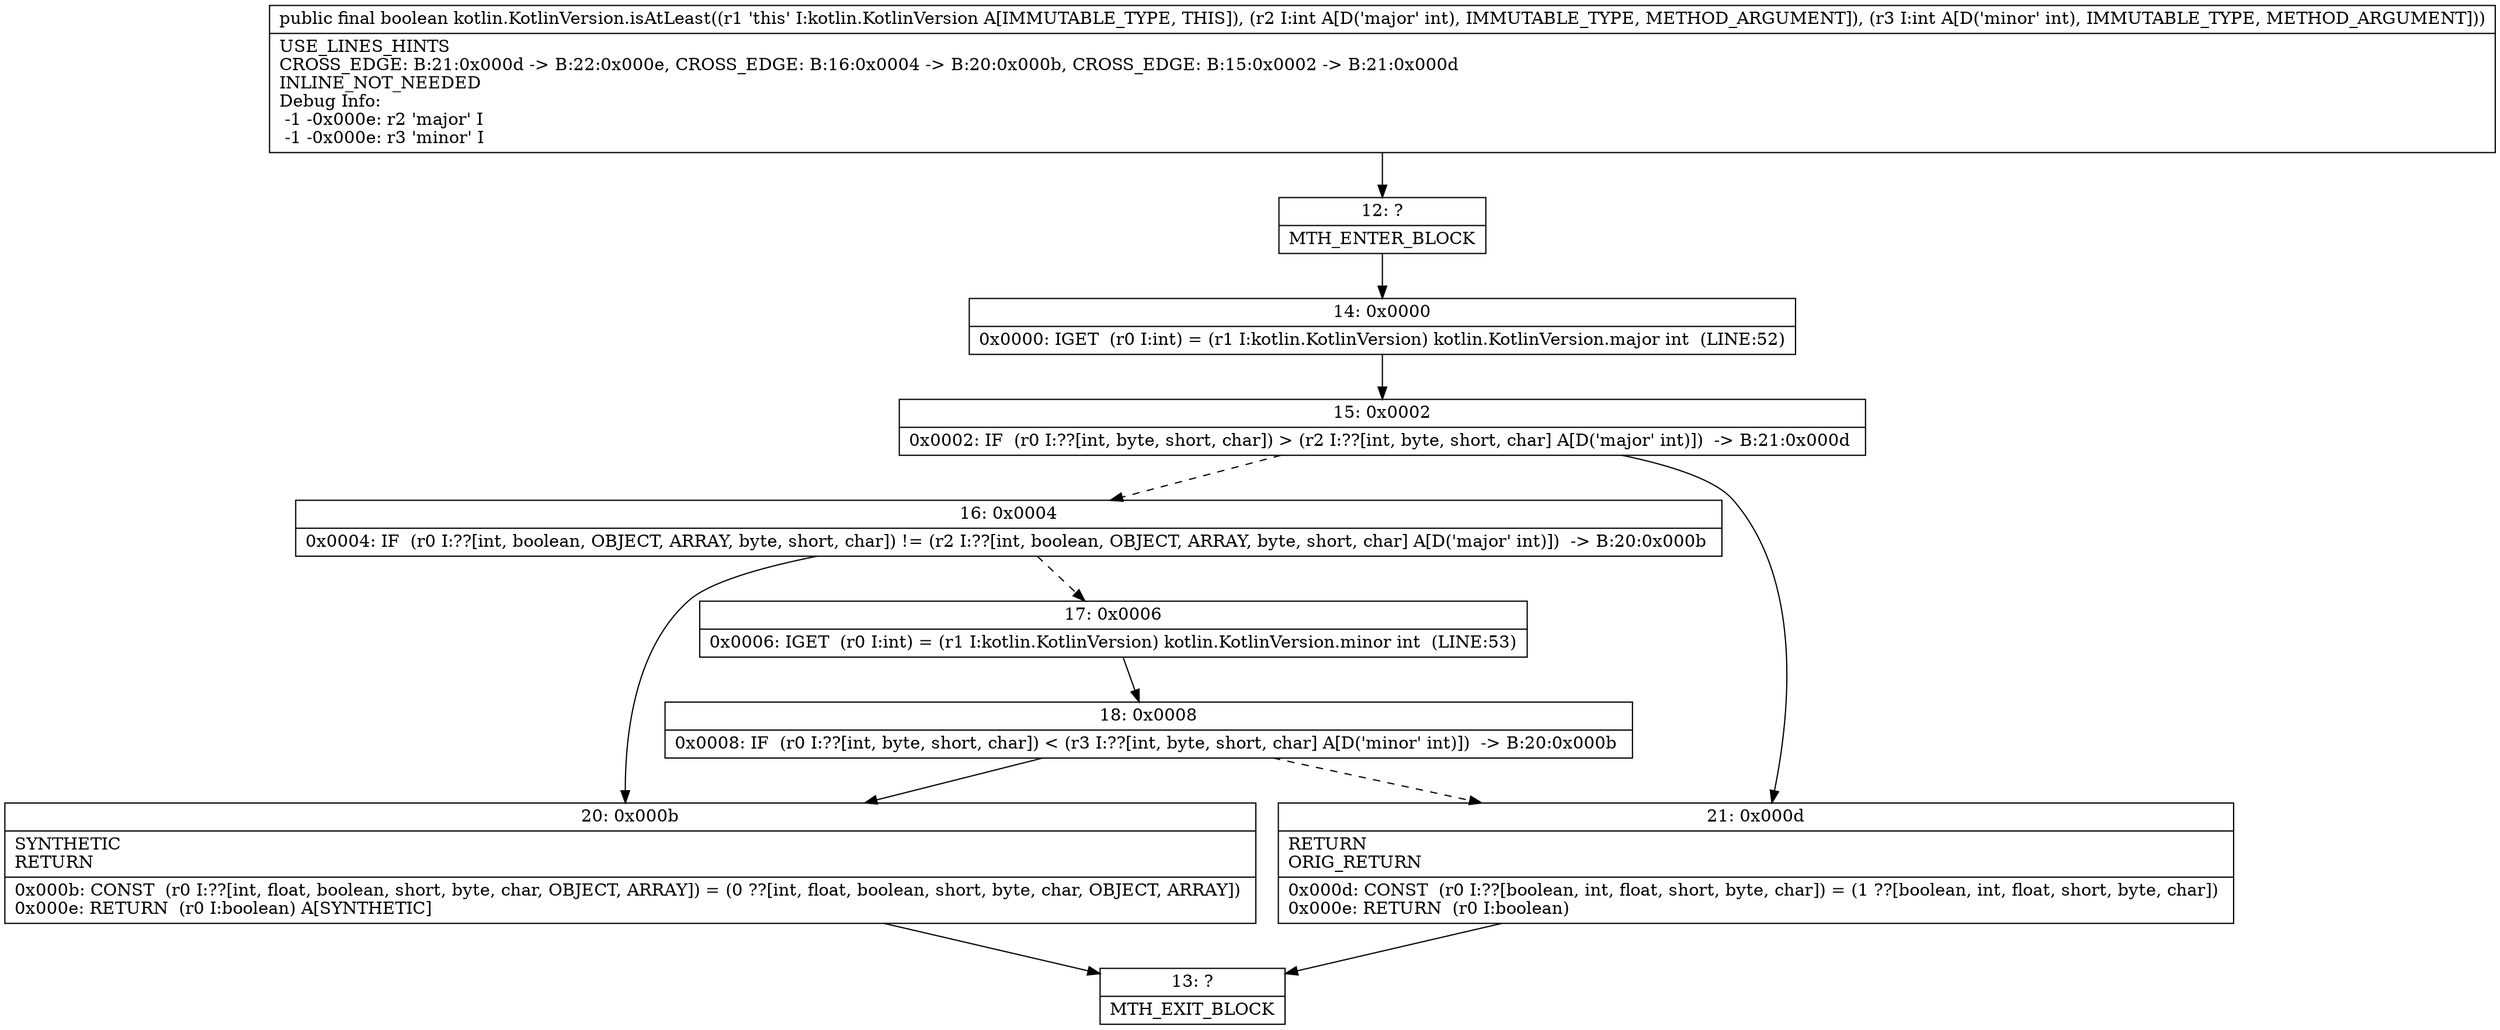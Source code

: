 digraph "CFG forkotlin.KotlinVersion.isAtLeast(II)Z" {
Node_12 [shape=record,label="{12\:\ ?|MTH_ENTER_BLOCK\l}"];
Node_14 [shape=record,label="{14\:\ 0x0000|0x0000: IGET  (r0 I:int) = (r1 I:kotlin.KotlinVersion) kotlin.KotlinVersion.major int  (LINE:52)\l}"];
Node_15 [shape=record,label="{15\:\ 0x0002|0x0002: IF  (r0 I:??[int, byte, short, char]) \> (r2 I:??[int, byte, short, char] A[D('major' int)])  \-\> B:21:0x000d \l}"];
Node_16 [shape=record,label="{16\:\ 0x0004|0x0004: IF  (r0 I:??[int, boolean, OBJECT, ARRAY, byte, short, char]) != (r2 I:??[int, boolean, OBJECT, ARRAY, byte, short, char] A[D('major' int)])  \-\> B:20:0x000b \l}"];
Node_17 [shape=record,label="{17\:\ 0x0006|0x0006: IGET  (r0 I:int) = (r1 I:kotlin.KotlinVersion) kotlin.KotlinVersion.minor int  (LINE:53)\l}"];
Node_18 [shape=record,label="{18\:\ 0x0008|0x0008: IF  (r0 I:??[int, byte, short, char]) \< (r3 I:??[int, byte, short, char] A[D('minor' int)])  \-\> B:20:0x000b \l}"];
Node_20 [shape=record,label="{20\:\ 0x000b|SYNTHETIC\lRETURN\l|0x000b: CONST  (r0 I:??[int, float, boolean, short, byte, char, OBJECT, ARRAY]) = (0 ??[int, float, boolean, short, byte, char, OBJECT, ARRAY]) \l0x000e: RETURN  (r0 I:boolean) A[SYNTHETIC]\l}"];
Node_13 [shape=record,label="{13\:\ ?|MTH_EXIT_BLOCK\l}"];
Node_21 [shape=record,label="{21\:\ 0x000d|RETURN\lORIG_RETURN\l|0x000d: CONST  (r0 I:??[boolean, int, float, short, byte, char]) = (1 ??[boolean, int, float, short, byte, char]) \l0x000e: RETURN  (r0 I:boolean) \l}"];
MethodNode[shape=record,label="{public final boolean kotlin.KotlinVersion.isAtLeast((r1 'this' I:kotlin.KotlinVersion A[IMMUTABLE_TYPE, THIS]), (r2 I:int A[D('major' int), IMMUTABLE_TYPE, METHOD_ARGUMENT]), (r3 I:int A[D('minor' int), IMMUTABLE_TYPE, METHOD_ARGUMENT]))  | USE_LINES_HINTS\lCROSS_EDGE: B:21:0x000d \-\> B:22:0x000e, CROSS_EDGE: B:16:0x0004 \-\> B:20:0x000b, CROSS_EDGE: B:15:0x0002 \-\> B:21:0x000d\lINLINE_NOT_NEEDED\lDebug Info:\l  \-1 \-0x000e: r2 'major' I\l  \-1 \-0x000e: r3 'minor' I\l}"];
MethodNode -> Node_12;Node_12 -> Node_14;
Node_14 -> Node_15;
Node_15 -> Node_16[style=dashed];
Node_15 -> Node_21;
Node_16 -> Node_17[style=dashed];
Node_16 -> Node_20;
Node_17 -> Node_18;
Node_18 -> Node_20;
Node_18 -> Node_21[style=dashed];
Node_20 -> Node_13;
Node_21 -> Node_13;
}

